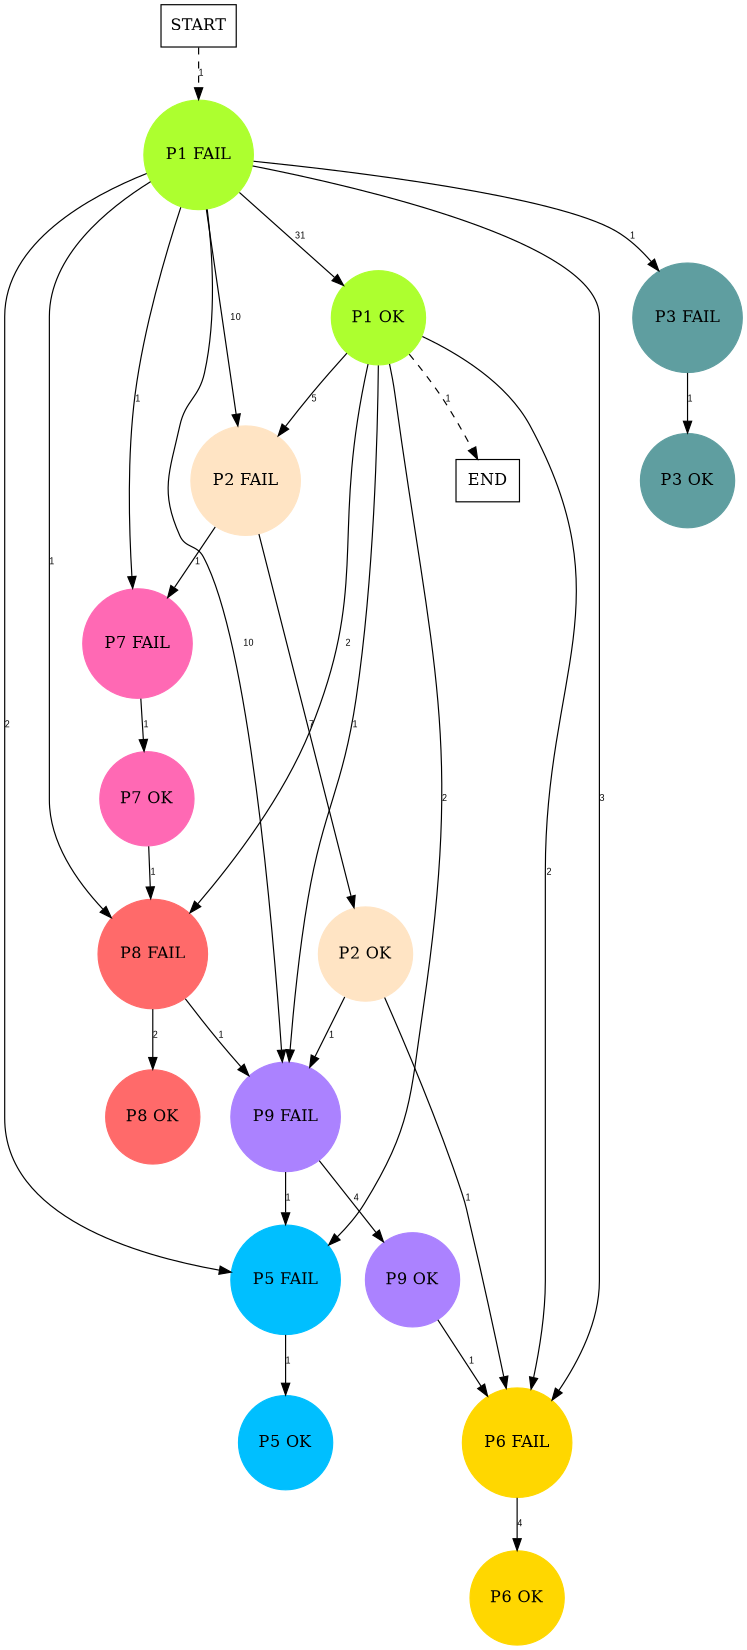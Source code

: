 digraph graphname {
	dpi = 150
	size="16,11!";
	margin = 0;
"P1 FAIL" [shape=circle, color=greenyellow, style=filled]"P2 FAIL" [shape=circle, color=bisque, style=filled]"P9 FAIL" [shape=circle, color=mediumpurple1, style=filled]"P6 FAIL" [shape=circle, color=gold, style=filled]"P7 FAIL" [shape=circle, color=hotpink, style=filled]"P5 FAIL" [shape=circle, color=deepskyblue, style=filled]"P8 FAIL" [shape=circle, color=indianred1, style=filled]"P2 OK" [shape=circle, color=bisque, style=filled]"P1 OK" [shape=circle, color=greenyellow, style=filled]"P6 OK" [shape=circle, color=gold, style=filled]"P9 OK" [shape=circle, color=mediumpurple1, style=filled]"P5 OK" [shape=circle, color=deepskyblue, style=filled]"P7 OK" [shape=circle, color=hotpink, style=filled]"P8 OK" [shape=circle, color=indianred1, style=filled]"P3 FAIL" [shape=circle, color=cadetblue, style=filled]"P3 OK" [shape=circle, color=cadetblue, style=filled]"START" [shape=box, fillcolor=white, style=filled, color=black]"END" [shape=box, fillcolor=white, style=filled, color=black]"P1 FAIL" -> "P2 FAIL" [ label ="10" labelfloat=false fontname="Arial" fontsize=8]
"P1 FAIL" -> "P9 FAIL" [ label ="10" labelfloat=false fontname="Arial" fontsize=8]
"P1 FAIL" -> "P6 FAIL" [ label ="3" labelfloat=false fontname="Arial" fontsize=8]
"P1 FAIL" -> "P7 FAIL" [ label ="1" labelfloat=false fontname="Arial" fontsize=8]
"P1 FAIL" -> "P5 FAIL" [ label ="2" labelfloat=false fontname="Arial" fontsize=8]
"P1 FAIL" -> "P8 FAIL" [ label ="1" labelfloat=false fontname="Arial" fontsize=8]
"P1 FAIL" -> "P1 OK" [ label ="31" labelfloat=false fontname="Arial" fontsize=8]
"P1 FAIL" -> "P3 FAIL" [ label ="1" labelfloat=false fontname="Arial" fontsize=8]
"P2 FAIL" -> "P7 FAIL" [ label ="1" labelfloat=false fontname="Arial" fontsize=8]
"P2 FAIL" -> "P2 OK" [ label ="7" labelfloat=false fontname="Arial" fontsize=8]
"P9 FAIL" -> "P5 FAIL" [ label ="1" labelfloat=false fontname="Arial" fontsize=8]
"P9 FAIL" -> "P9 OK" [ label ="4" labelfloat=false fontname="Arial" fontsize=8]
"P6 FAIL" -> "P6 OK" [ label ="4" labelfloat=false fontname="Arial" fontsize=8]
"P7 FAIL" -> "P7 OK" [ label ="1" labelfloat=false fontname="Arial" fontsize=8]
"P5 FAIL" -> "P5 OK" [ label ="1" labelfloat=false fontname="Arial" fontsize=8]
"P8 FAIL" -> "P9 FAIL" [ label ="1" labelfloat=false fontname="Arial" fontsize=8]
"P8 FAIL" -> "P8 OK" [ label ="2" labelfloat=false fontname="Arial" fontsize=8]
"P2 OK" -> "P9 FAIL" [ label ="1" labelfloat=false fontname="Arial" fontsize=8]
"P2 OK" -> "P6 FAIL" [ label ="1" labelfloat=false fontname="Arial" fontsize=8]
"P1 OK" -> "P2 FAIL" [ label ="5" labelfloat=false fontname="Arial" fontsize=8]
"P1 OK" -> "P9 FAIL" [ label ="1" labelfloat=false fontname="Arial" fontsize=8]
"P1 OK" -> "P6 FAIL" [ label ="2" labelfloat=false fontname="Arial" fontsize=8]
"P1 OK" -> "P5 FAIL" [ label ="2" labelfloat=false fontname="Arial" fontsize=8]
"P1 OK" -> "P8 FAIL" [ label ="2" labelfloat=false fontname="Arial" fontsize=8]
"P1 OK" -> "END" [ style = dashed label ="1" labelfloat=false fontname="Arial" fontsize=8]
"P9 OK" -> "P6 FAIL" [ label ="1" labelfloat=false fontname="Arial" fontsize=8]
"P7 OK" -> "P8 FAIL" [ label ="1" labelfloat=false fontname="Arial" fontsize=8]
"P3 FAIL" -> "P3 OK" [ label ="1" labelfloat=false fontname="Arial" fontsize=8]
"START" -> "P1 FAIL" [ style = dashed label ="1" labelfloat=false fontname="Arial" fontsize=8]
}